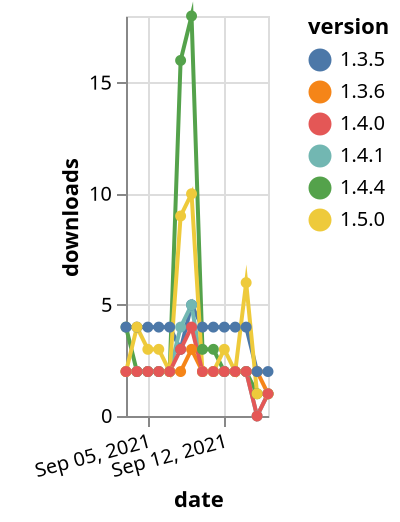 {"$schema": "https://vega.github.io/schema/vega-lite/v5.json", "description": "A simple bar chart with embedded data.", "data": {"values": [{"date": "2021-09-03", "total": 2697, "delta": 2, "version": "1.3.6"}, {"date": "2021-09-04", "total": 2699, "delta": 2, "version": "1.3.6"}, {"date": "2021-09-05", "total": 2701, "delta": 2, "version": "1.3.6"}, {"date": "2021-09-06", "total": 2703, "delta": 2, "version": "1.3.6"}, {"date": "2021-09-07", "total": 2705, "delta": 2, "version": "1.3.6"}, {"date": "2021-09-08", "total": 2707, "delta": 2, "version": "1.3.6"}, {"date": "2021-09-09", "total": 2710, "delta": 3, "version": "1.3.6"}, {"date": "2021-09-10", "total": 2712, "delta": 2, "version": "1.3.6"}, {"date": "2021-09-11", "total": 2714, "delta": 2, "version": "1.3.6"}, {"date": "2021-09-12", "total": 2716, "delta": 2, "version": "1.3.6"}, {"date": "2021-09-13", "total": 2718, "delta": 2, "version": "1.3.6"}, {"date": "2021-09-14", "total": 2720, "delta": 2, "version": "1.3.6"}, {"date": "2021-09-15", "total": 2722, "delta": 2, "version": "1.3.6"}, {"date": "2021-09-16", "total": 2723, "delta": 1, "version": "1.3.6"}, {"date": "2021-09-03", "total": 4245, "delta": 4, "version": "1.4.4"}, {"date": "2021-09-04", "total": 4247, "delta": 2, "version": "1.4.4"}, {"date": "2021-09-05", "total": 4249, "delta": 2, "version": "1.4.4"}, {"date": "2021-09-06", "total": 4251, "delta": 2, "version": "1.4.4"}, {"date": "2021-09-07", "total": 4253, "delta": 2, "version": "1.4.4"}, {"date": "2021-09-08", "total": 4269, "delta": 16, "version": "1.4.4"}, {"date": "2021-09-09", "total": 4287, "delta": 18, "version": "1.4.4"}, {"date": "2021-09-10", "total": 4290, "delta": 3, "version": "1.4.4"}, {"date": "2021-09-11", "total": 4293, "delta": 3, "version": "1.4.4"}, {"date": "2021-09-12", "total": 4295, "delta": 2, "version": "1.4.4"}, {"date": "2021-09-13", "total": 4297, "delta": 2, "version": "1.4.4"}, {"date": "2021-09-14", "total": 4299, "delta": 2, "version": "1.4.4"}, {"date": "2021-09-15", "total": 4300, "delta": 1, "version": "1.4.4"}, {"date": "2021-09-16", "total": 4301, "delta": 1, "version": "1.4.4"}, {"date": "2021-09-03", "total": 4830, "delta": 4, "version": "1.3.5"}, {"date": "2021-09-04", "total": 4834, "delta": 4, "version": "1.3.5"}, {"date": "2021-09-05", "total": 4838, "delta": 4, "version": "1.3.5"}, {"date": "2021-09-06", "total": 4842, "delta": 4, "version": "1.3.5"}, {"date": "2021-09-07", "total": 4846, "delta": 4, "version": "1.3.5"}, {"date": "2021-09-08", "total": 4849, "delta": 3, "version": "1.3.5"}, {"date": "2021-09-09", "total": 4854, "delta": 5, "version": "1.3.5"}, {"date": "2021-09-10", "total": 4858, "delta": 4, "version": "1.3.5"}, {"date": "2021-09-11", "total": 4862, "delta": 4, "version": "1.3.5"}, {"date": "2021-09-12", "total": 4866, "delta": 4, "version": "1.3.5"}, {"date": "2021-09-13", "total": 4870, "delta": 4, "version": "1.3.5"}, {"date": "2021-09-14", "total": 4874, "delta": 4, "version": "1.3.5"}, {"date": "2021-09-15", "total": 4876, "delta": 2, "version": "1.3.5"}, {"date": "2021-09-16", "total": 4878, "delta": 2, "version": "1.3.5"}, {"date": "2021-09-03", "total": 2821, "delta": 2, "version": "1.4.1"}, {"date": "2021-09-04", "total": 2823, "delta": 2, "version": "1.4.1"}, {"date": "2021-09-05", "total": 2825, "delta": 2, "version": "1.4.1"}, {"date": "2021-09-06", "total": 2827, "delta": 2, "version": "1.4.1"}, {"date": "2021-09-07", "total": 2829, "delta": 2, "version": "1.4.1"}, {"date": "2021-09-08", "total": 2833, "delta": 4, "version": "1.4.1"}, {"date": "2021-09-09", "total": 2838, "delta": 5, "version": "1.4.1"}, {"date": "2021-09-10", "total": 2840, "delta": 2, "version": "1.4.1"}, {"date": "2021-09-11", "total": 2842, "delta": 2, "version": "1.4.1"}, {"date": "2021-09-12", "total": 2844, "delta": 2, "version": "1.4.1"}, {"date": "2021-09-13", "total": 2846, "delta": 2, "version": "1.4.1"}, {"date": "2021-09-14", "total": 2848, "delta": 2, "version": "1.4.1"}, {"date": "2021-09-15", "total": 2848, "delta": 0, "version": "1.4.1"}, {"date": "2021-09-16", "total": 2849, "delta": 1, "version": "1.4.1"}, {"date": "2021-09-03", "total": 909, "delta": 2, "version": "1.5.0"}, {"date": "2021-09-04", "total": 913, "delta": 4, "version": "1.5.0"}, {"date": "2021-09-05", "total": 916, "delta": 3, "version": "1.5.0"}, {"date": "2021-09-06", "total": 919, "delta": 3, "version": "1.5.0"}, {"date": "2021-09-07", "total": 921, "delta": 2, "version": "1.5.0"}, {"date": "2021-09-08", "total": 930, "delta": 9, "version": "1.5.0"}, {"date": "2021-09-09", "total": 940, "delta": 10, "version": "1.5.0"}, {"date": "2021-09-10", "total": 942, "delta": 2, "version": "1.5.0"}, {"date": "2021-09-11", "total": 944, "delta": 2, "version": "1.5.0"}, {"date": "2021-09-12", "total": 947, "delta": 3, "version": "1.5.0"}, {"date": "2021-09-13", "total": 949, "delta": 2, "version": "1.5.0"}, {"date": "2021-09-14", "total": 955, "delta": 6, "version": "1.5.0"}, {"date": "2021-09-15", "total": 956, "delta": 1, "version": "1.5.0"}, {"date": "2021-09-16", "total": 957, "delta": 1, "version": "1.5.0"}, {"date": "2021-09-03", "total": 2559, "delta": 2, "version": "1.4.0"}, {"date": "2021-09-04", "total": 2561, "delta": 2, "version": "1.4.0"}, {"date": "2021-09-05", "total": 2563, "delta": 2, "version": "1.4.0"}, {"date": "2021-09-06", "total": 2565, "delta": 2, "version": "1.4.0"}, {"date": "2021-09-07", "total": 2567, "delta": 2, "version": "1.4.0"}, {"date": "2021-09-08", "total": 2570, "delta": 3, "version": "1.4.0"}, {"date": "2021-09-09", "total": 2574, "delta": 4, "version": "1.4.0"}, {"date": "2021-09-10", "total": 2576, "delta": 2, "version": "1.4.0"}, {"date": "2021-09-11", "total": 2578, "delta": 2, "version": "1.4.0"}, {"date": "2021-09-12", "total": 2580, "delta": 2, "version": "1.4.0"}, {"date": "2021-09-13", "total": 2582, "delta": 2, "version": "1.4.0"}, {"date": "2021-09-14", "total": 2584, "delta": 2, "version": "1.4.0"}, {"date": "2021-09-15", "total": 2584, "delta": 0, "version": "1.4.0"}, {"date": "2021-09-16", "total": 2585, "delta": 1, "version": "1.4.0"}]}, "width": "container", "mark": {"type": "line", "point": {"filled": true}}, "encoding": {"x": {"field": "date", "type": "temporal", "timeUnit": "yearmonthdate", "title": "date", "axis": {"labelAngle": -15}}, "y": {"field": "delta", "type": "quantitative", "title": "downloads"}, "color": {"field": "version", "type": "nominal"}, "tooltip": {"field": "delta"}}}
